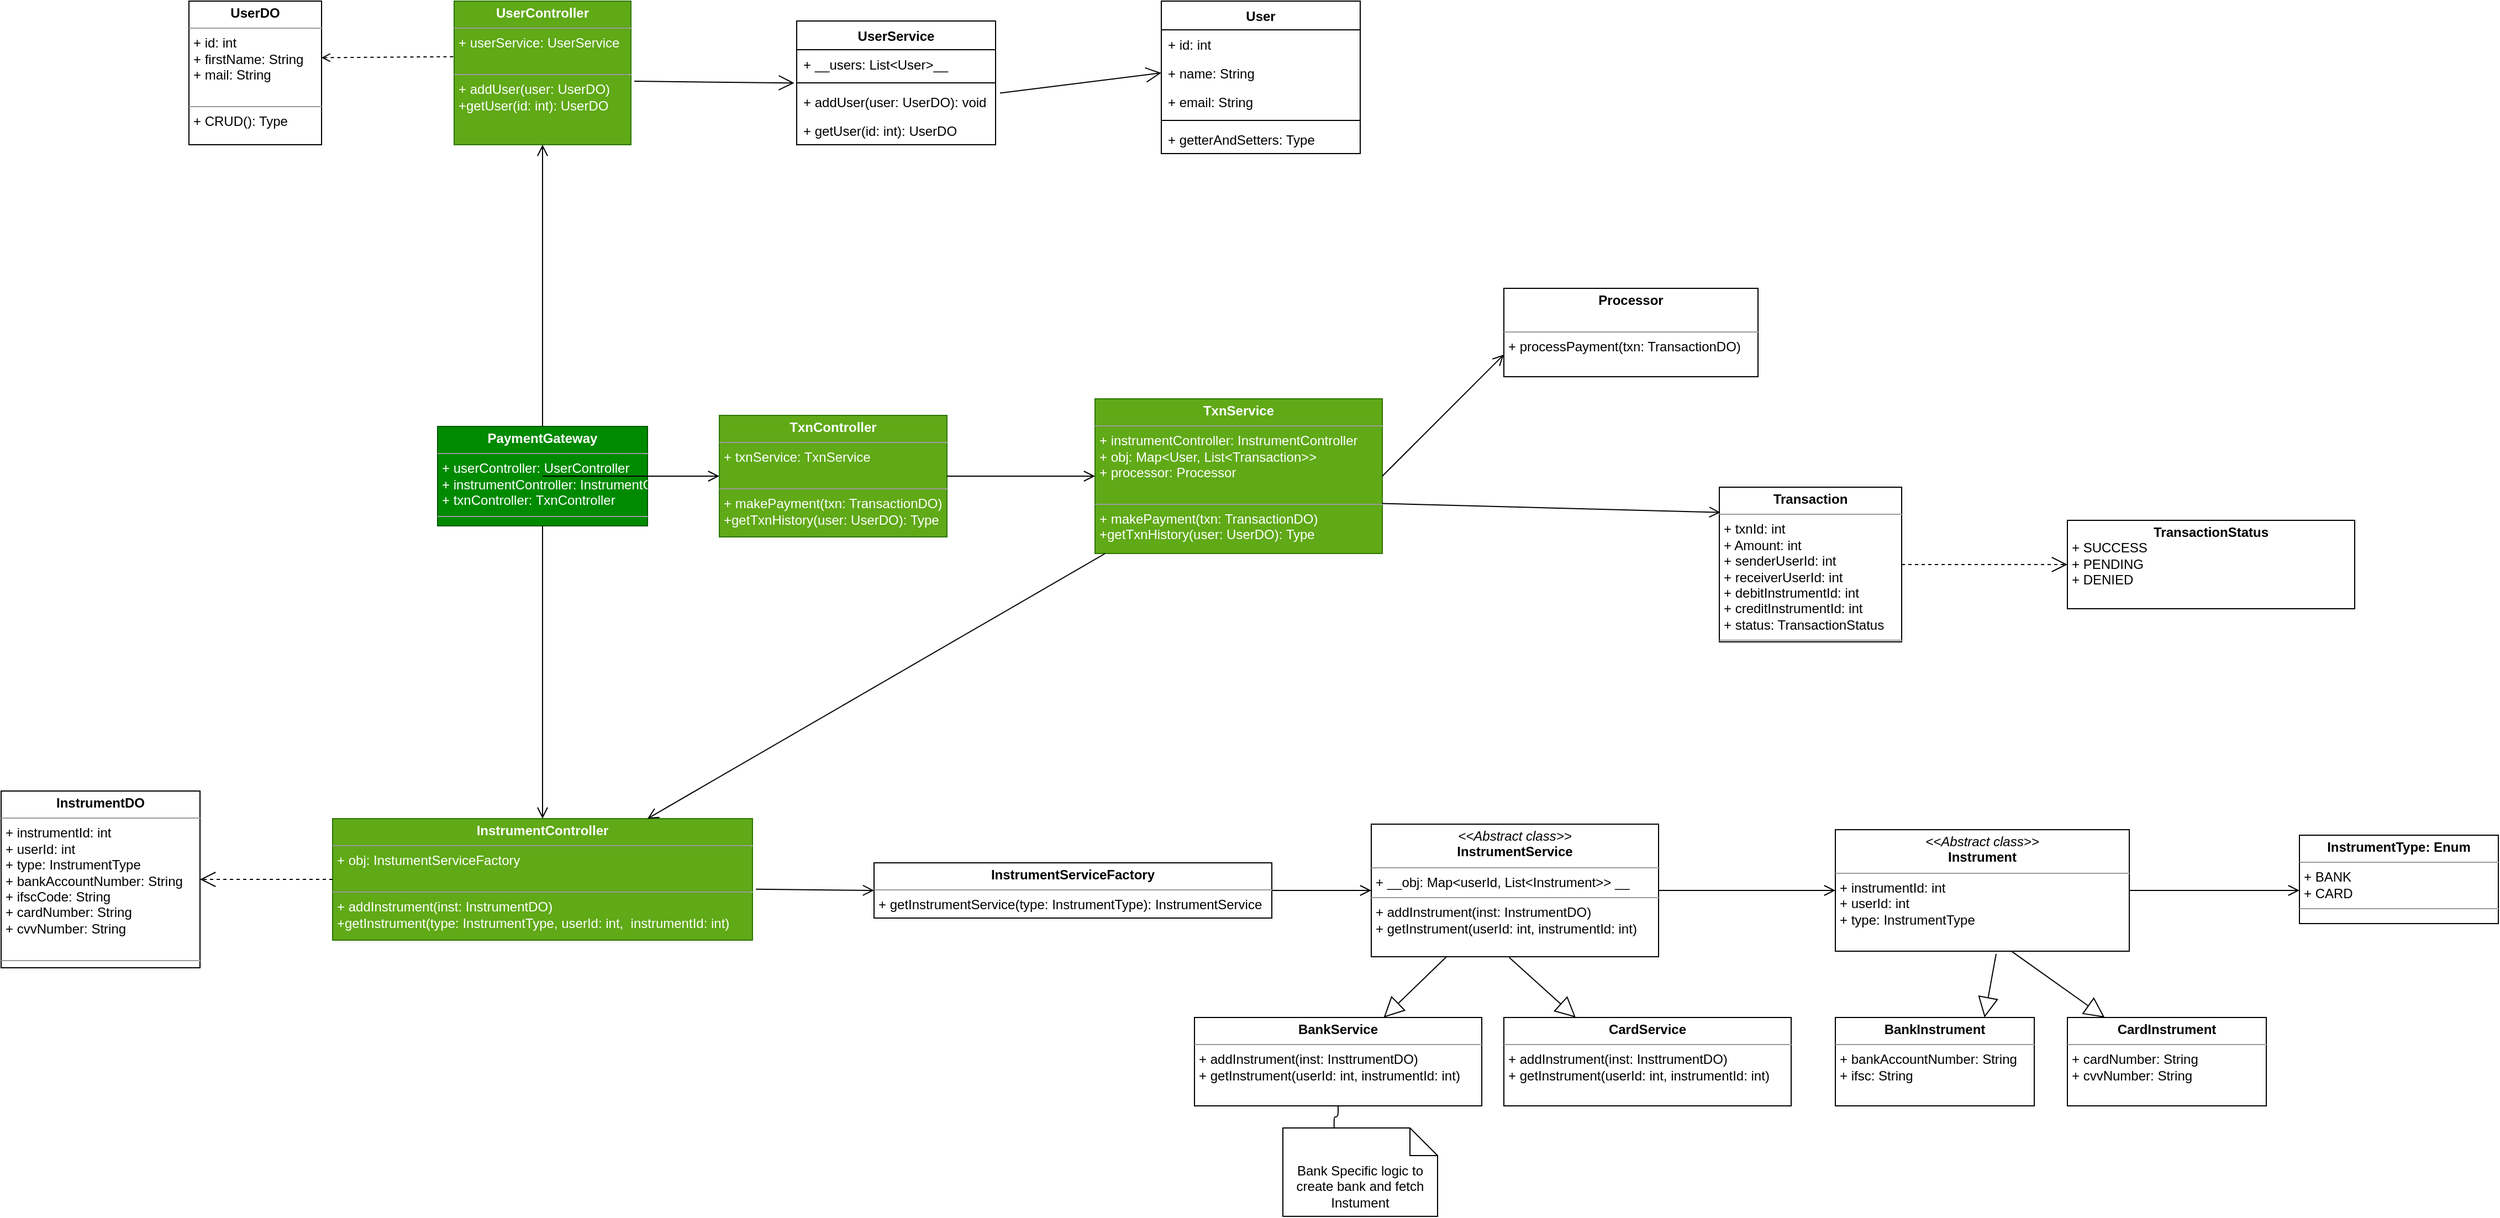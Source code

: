 <mxfile>
    <diagram id="Pl9PEIfsRqZkIzOmzycs" name="Page-1">
        <mxGraphModel dx="2565" dy="1273" grid="1" gridSize="10" guides="1" tooltips="1" connect="1" arrows="1" fold="1" page="1" pageScale="1" pageWidth="827" pageHeight="1169" math="0" shadow="0">
            <root>
                <mxCell id="0"/>
                <mxCell id="1" parent="0"/>
                <mxCell id="2" value="&lt;p style=&quot;margin:0px;margin-top:4px;text-align:center;&quot;&gt;&lt;b&gt;UserDO&lt;/b&gt;&lt;/p&gt;&lt;hr size=&quot;1&quot;&gt;&lt;p style=&quot;margin:0px;margin-left:4px;&quot;&gt;+ id: int&lt;/p&gt;&lt;p style=&quot;margin:0px;margin-left:4px;&quot;&gt;+ firstName: String&lt;/p&gt;&lt;p style=&quot;margin:0px;margin-left:4px;&quot;&gt;+ mail: String&lt;/p&gt;&lt;p style=&quot;margin:0px;margin-left:4px;&quot;&gt;&lt;br&gt;&lt;/p&gt;&lt;hr size=&quot;1&quot;&gt;&lt;p style=&quot;margin:0px;margin-left:4px;&quot;&gt;+ CRUD(): Type&lt;/p&gt;&lt;p style=&quot;margin:0px;margin-left:4px;&quot;&gt;&lt;br&gt;&lt;/p&gt;&lt;p style=&quot;margin:0px;margin-left:4px;&quot;&gt;&lt;br&gt;&lt;/p&gt;" style="verticalAlign=top;align=left;overflow=fill;fontSize=12;fontFamily=Helvetica;html=1;" vertex="1" parent="1">
                    <mxGeometry x="-480" width="120" height="130" as="geometry"/>
                </mxCell>
                <mxCell id="3" value="&lt;p style=&quot;margin:0px;margin-top:4px;text-align:center;&quot;&gt;&lt;b&gt;UserController&lt;/b&gt;&lt;/p&gt;&lt;hr size=&quot;1&quot;&gt;&lt;p style=&quot;margin:0px;margin-left:4px;&quot;&gt;+ userService: UserService&lt;/p&gt;&lt;p style=&quot;margin:0px;margin-left:4px;&quot;&gt;&lt;br&gt;&lt;/p&gt;&lt;hr size=&quot;1&quot;&gt;&lt;p style=&quot;margin:0px;margin-left:4px;&quot;&gt;+ addUser(user: UserDO)&lt;/p&gt;&lt;p style=&quot;margin:0px;margin-left:4px;&quot;&gt;+getUser(id: int): UserDO&lt;/p&gt;&lt;p style=&quot;margin:0px;margin-left:4px;&quot;&gt;&lt;br&gt;&lt;/p&gt;" style="verticalAlign=top;align=left;overflow=fill;fontSize=12;fontFamily=Helvetica;html=1;fillColor=#60a917;fontColor=#ffffff;strokeColor=#2D7600;" vertex="1" parent="1">
                    <mxGeometry x="-240" width="160" height="130" as="geometry"/>
                </mxCell>
                <mxCell id="4" value="" style="endArrow=open;html=1;rounded=0;align=center;verticalAlign=bottom;dashed=1;endFill=0;labelBackgroundColor=none;entryX=0.998;entryY=0.394;entryDx=0;entryDy=0;entryPerimeter=0;exitX=-0.005;exitY=0.387;exitDx=0;exitDy=0;exitPerimeter=0;" edge="1" parent="1" source="3" target="2">
                    <mxGeometry relative="1" as="geometry">
                        <mxPoint x="150" y="60" as="sourcePoint"/>
                        <mxPoint x="310" y="60" as="targetPoint"/>
                    </mxGeometry>
                </mxCell>
                <mxCell id="5" value="" style="resizable=0;html=1;align=center;verticalAlign=top;labelBackgroundColor=none;" connectable="0" vertex="1" parent="4">
                    <mxGeometry relative="1" as="geometry"/>
                </mxCell>
                <mxCell id="8" value="UserService" style="swimlane;fontStyle=1;align=center;verticalAlign=top;childLayout=stackLayout;horizontal=1;startSize=26;horizontalStack=0;resizeParent=1;resizeParentMax=0;resizeLast=0;collapsible=1;marginBottom=0;" vertex="1" parent="1">
                    <mxGeometry x="70" y="18" width="180" height="112" as="geometry"/>
                </mxCell>
                <mxCell id="9" value="+ __users: List&lt;User&gt;__" style="text;strokeColor=none;fillColor=none;align=left;verticalAlign=top;spacingLeft=4;spacingRight=4;overflow=hidden;rotatable=0;points=[[0,0.5],[1,0.5]];portConstraint=eastwest;" vertex="1" parent="8">
                    <mxGeometry y="26" width="180" height="26" as="geometry"/>
                </mxCell>
                <mxCell id="10" value="" style="line;strokeWidth=1;fillColor=none;align=left;verticalAlign=middle;spacingTop=-1;spacingLeft=3;spacingRight=3;rotatable=0;labelPosition=right;points=[];portConstraint=eastwest;strokeColor=inherit;" vertex="1" parent="8">
                    <mxGeometry y="52" width="180" height="8" as="geometry"/>
                </mxCell>
                <mxCell id="11" value="+ addUser(user: UserDO): void" style="text;strokeColor=none;fillColor=none;align=left;verticalAlign=top;spacingLeft=4;spacingRight=4;overflow=hidden;rotatable=0;points=[[0,0.5],[1,0.5]];portConstraint=eastwest;" vertex="1" parent="8">
                    <mxGeometry y="60" width="180" height="26" as="geometry"/>
                </mxCell>
                <mxCell id="16" value="+ getUser(id: int): UserDO" style="text;strokeColor=none;fillColor=none;align=left;verticalAlign=top;spacingLeft=4;spacingRight=4;overflow=hidden;rotatable=0;points=[[0,0.5],[1,0.5]];portConstraint=eastwest;" vertex="1" parent="8">
                    <mxGeometry y="86" width="180" height="26" as="geometry"/>
                </mxCell>
                <mxCell id="18" value="" style="endArrow=open;endFill=1;endSize=12;html=1;exitX=1.019;exitY=0.558;exitDx=0;exitDy=0;exitPerimeter=0;entryX=-0.012;entryY=0.518;entryDx=0;entryDy=0;entryPerimeter=0;" edge="1" parent="1" source="3" target="10">
                    <mxGeometry width="160" relative="1" as="geometry">
                        <mxPoint x="290" y="-80" as="sourcePoint"/>
                        <mxPoint x="450" y="-80" as="targetPoint"/>
                    </mxGeometry>
                </mxCell>
                <mxCell id="19" value="User" style="swimlane;fontStyle=1;align=center;verticalAlign=top;childLayout=stackLayout;horizontal=1;startSize=26;horizontalStack=0;resizeParent=1;resizeParentMax=0;resizeLast=0;collapsible=1;marginBottom=0;" vertex="1" parent="1">
                    <mxGeometry x="400" width="180" height="138" as="geometry"/>
                </mxCell>
                <mxCell id="20" value="+ id: int" style="text;strokeColor=none;fillColor=none;align=left;verticalAlign=top;spacingLeft=4;spacingRight=4;overflow=hidden;rotatable=0;points=[[0,0.5],[1,0.5]];portConstraint=eastwest;" vertex="1" parent="19">
                    <mxGeometry y="26" width="180" height="26" as="geometry"/>
                </mxCell>
                <mxCell id="24" value="+ name: String" style="text;strokeColor=none;fillColor=none;align=left;verticalAlign=top;spacingLeft=4;spacingRight=4;overflow=hidden;rotatable=0;points=[[0,0.5],[1,0.5]];portConstraint=eastwest;" vertex="1" parent="19">
                    <mxGeometry y="52" width="180" height="26" as="geometry"/>
                </mxCell>
                <mxCell id="25" value="+ email: String" style="text;strokeColor=none;fillColor=none;align=left;verticalAlign=top;spacingLeft=4;spacingRight=4;overflow=hidden;rotatable=0;points=[[0,0.5],[1,0.5]];portConstraint=eastwest;" vertex="1" parent="19">
                    <mxGeometry y="78" width="180" height="26" as="geometry"/>
                </mxCell>
                <mxCell id="21" value="" style="line;strokeWidth=1;fillColor=none;align=left;verticalAlign=middle;spacingTop=-1;spacingLeft=3;spacingRight=3;rotatable=0;labelPosition=right;points=[];portConstraint=eastwest;strokeColor=inherit;" vertex="1" parent="19">
                    <mxGeometry y="104" width="180" height="8" as="geometry"/>
                </mxCell>
                <mxCell id="22" value="+ getterAndSetters: Type" style="text;strokeColor=none;fillColor=none;align=left;verticalAlign=top;spacingLeft=4;spacingRight=4;overflow=hidden;rotatable=0;points=[[0,0.5],[1,0.5]];portConstraint=eastwest;" vertex="1" parent="19">
                    <mxGeometry y="112" width="180" height="26" as="geometry"/>
                </mxCell>
                <mxCell id="26" value="" style="endArrow=open;endFill=1;endSize=12;html=1;exitX=1.022;exitY=0.2;exitDx=0;exitDy=0;exitPerimeter=0;entryX=0;entryY=0.5;entryDx=0;entryDy=0;" edge="1" parent="1" source="11" target="24">
                    <mxGeometry width="160" relative="1" as="geometry">
                        <mxPoint x="510" y="195.53" as="sourcePoint"/>
                        <mxPoint x="603.72" y="189.998" as="targetPoint"/>
                    </mxGeometry>
                </mxCell>
                <mxCell id="27" value="&lt;p style=&quot;margin:0px;margin-top:4px;text-align:center;&quot;&gt;&lt;b&gt;PaymentGateway&lt;/b&gt;&lt;/p&gt;&lt;hr size=&quot;1&quot;&gt;&lt;p style=&quot;margin:0px;margin-left:4px;&quot;&gt;+ userController: UserController&lt;/p&gt;&lt;p style=&quot;margin:0px;margin-left:4px;&quot;&gt;+ instrumentController: InstrumentController&lt;/p&gt;&lt;p style=&quot;margin:0px;margin-left:4px;&quot;&gt;+ txnController: TxnController&lt;/p&gt;&lt;hr size=&quot;1&quot;&gt;&lt;p style=&quot;margin:0px;margin-left:4px;&quot;&gt;&lt;br&gt;&lt;/p&gt;&lt;p style=&quot;margin:0px;margin-left:4px;&quot;&gt;&lt;br&gt;&lt;/p&gt;" style="verticalAlign=top;align=left;overflow=fill;fontSize=12;fontFamily=Helvetica;html=1;fillColor=#008a00;fontColor=#ffffff;strokeColor=#005700;" vertex="1" parent="1">
                    <mxGeometry x="-255" y="385" width="190" height="90" as="geometry"/>
                </mxCell>
                <mxCell id="28" value="" style="endArrow=open;startArrow=none;endFill=0;startFill=0;endSize=8;html=1;verticalAlign=bottom;labelBackgroundColor=none;strokeWidth=1;entryX=0.5;entryY=1;entryDx=0;entryDy=0;exitX=0.5;exitY=0;exitDx=0;exitDy=0;" edge="1" parent="1" source="27" target="3">
                    <mxGeometry width="160" relative="1" as="geometry">
                        <mxPoint x="220" y="250" as="sourcePoint"/>
                        <mxPoint x="380" y="250" as="targetPoint"/>
                    </mxGeometry>
                </mxCell>
                <mxCell id="29" value="&lt;p style=&quot;margin:0px;margin-top:4px;text-align:center;&quot;&gt;&lt;b&gt;TxnController&lt;/b&gt;&lt;/p&gt;&lt;hr size=&quot;1&quot;&gt;&lt;p style=&quot;margin:0px;margin-left:4px;&quot;&gt;+ txnService: TxnService&lt;/p&gt;&lt;p style=&quot;margin:0px;margin-left:4px;&quot;&gt;&lt;br&gt;&lt;/p&gt;&lt;hr size=&quot;1&quot;&gt;&lt;p style=&quot;margin:0px;margin-left:4px;&quot;&gt;+ makePayment(txn: TransactionDO)&lt;/p&gt;&lt;p style=&quot;margin:0px;margin-left:4px;&quot;&gt;+getTxnHistory(user: UserDO): Type&lt;/p&gt;&lt;p style=&quot;margin:0px;margin-left:4px;&quot;&gt;&lt;br&gt;&lt;/p&gt;" style="verticalAlign=top;align=left;overflow=fill;fontSize=12;fontFamily=Helvetica;html=1;fillColor=#60a917;fontColor=#ffffff;strokeColor=#2D7600;" vertex="1" parent="1">
                    <mxGeometry y="375" width="206" height="110" as="geometry"/>
                </mxCell>
                <mxCell id="30" value="" style="endArrow=open;startArrow=none;endFill=0;startFill=0;endSize=8;html=1;verticalAlign=bottom;labelBackgroundColor=none;strokeWidth=1;entryX=0;entryY=0.5;entryDx=0;entryDy=0;" edge="1" parent="1" target="29">
                    <mxGeometry width="160" relative="1" as="geometry">
                        <mxPoint x="-160" y="430" as="sourcePoint"/>
                        <mxPoint x="228.48" y="151.95" as="targetPoint"/>
                    </mxGeometry>
                </mxCell>
                <mxCell id="31" value="&lt;p style=&quot;margin:0px;margin-top:4px;text-align:center;&quot;&gt;&lt;b&gt;TxnService&lt;/b&gt;&lt;/p&gt;&lt;hr size=&quot;1&quot;&gt;&lt;p style=&quot;margin:0px;margin-left:4px;&quot;&gt;+ instrumentController: InstrumentController&lt;/p&gt;&lt;p style=&quot;margin:0px;margin-left:4px;&quot;&gt;+ obj: Map&amp;lt;User, List&amp;lt;Transaction&amp;gt;&amp;gt;&lt;/p&gt;&lt;p style=&quot;margin:0px;margin-left:4px;&quot;&gt;+ processor: Processor&lt;/p&gt;&lt;p style=&quot;margin:0px;margin-left:4px;&quot;&gt;&lt;br&gt;&lt;/p&gt;&lt;hr size=&quot;1&quot;&gt;&lt;p style=&quot;margin:0px;margin-left:4px;&quot;&gt;+ makePayment(txn: TransactionDO)&lt;/p&gt;&lt;p style=&quot;margin:0px;margin-left:4px;&quot;&gt;+getTxnHistory(user: UserDO): Type&lt;/p&gt;&lt;p style=&quot;margin:0px;margin-left:4px;&quot;&gt;&lt;br&gt;&lt;/p&gt;" style="verticalAlign=top;align=left;overflow=fill;fontSize=12;fontFamily=Helvetica;html=1;fillColor=#60a917;fontColor=#ffffff;strokeColor=#2D7600;" vertex="1" parent="1">
                    <mxGeometry x="340" y="360" width="260" height="140" as="geometry"/>
                </mxCell>
                <mxCell id="34" value="&lt;p style=&quot;margin:0px;margin-top:4px;text-align:center;&quot;&gt;&lt;b&gt;Processor&lt;/b&gt;&lt;/p&gt;&lt;p style=&quot;margin:0px;margin-left:4px;&quot;&gt;&lt;br&gt;&lt;/p&gt;&lt;hr size=&quot;1&quot;&gt;&lt;p style=&quot;margin:0px;margin-left:4px;&quot;&gt;+ processPayment(txn: TransactionDO)&lt;/p&gt;" style="verticalAlign=top;align=left;overflow=fill;fontSize=12;fontFamily=Helvetica;html=1;" vertex="1" parent="1">
                    <mxGeometry x="710" y="260" width="230" height="80" as="geometry"/>
                </mxCell>
                <mxCell id="35" value="&lt;p style=&quot;margin:0px;margin-top:4px;text-align:center;&quot;&gt;&lt;b&gt;Transaction&lt;/b&gt;&lt;/p&gt;&lt;hr size=&quot;1&quot;&gt;&lt;p style=&quot;margin:0px;margin-left:4px;&quot;&gt;+ txnId: int&lt;/p&gt;&lt;p style=&quot;margin:0px;margin-left:4px;&quot;&gt;+ Amount: int&lt;/p&gt;&lt;p style=&quot;margin:0px;margin-left:4px;&quot;&gt;+ senderUserId: int&lt;/p&gt;&lt;p style=&quot;margin:0px;margin-left:4px;&quot;&gt;+ receiverUserId: int&lt;/p&gt;&lt;p style=&quot;margin:0px;margin-left:4px;&quot;&gt;+ debitInstrumentId: int&lt;/p&gt;&lt;p style=&quot;margin:0px;margin-left:4px;&quot;&gt;+ creditInstrumentId: int&lt;/p&gt;&lt;p style=&quot;margin:0px;margin-left:4px;&quot;&gt;+ status: TransactionStatus&lt;/p&gt;&lt;hr size=&quot;1&quot;&gt;&lt;p style=&quot;margin:0px;margin-left:4px;&quot;&gt;&lt;br&gt;&lt;/p&gt;" style="verticalAlign=top;align=left;overflow=fill;fontSize=12;fontFamily=Helvetica;html=1;" vertex="1" parent="1">
                    <mxGeometry x="905" y="440" width="165" height="140" as="geometry"/>
                </mxCell>
                <mxCell id="36" value="&lt;p style=&quot;margin:0px;margin-top:4px;text-align:center;&quot;&gt;&lt;b&gt;TransactionStatus&lt;/b&gt;&lt;/p&gt;&lt;p style=&quot;margin:0px;margin-left:4px;&quot;&gt;+ SUCCESS&lt;/p&gt;&lt;p style=&quot;margin:0px;margin-left:4px;&quot;&gt;+ PENDING&lt;/p&gt;&lt;p style=&quot;margin:0px;margin-left:4px;&quot;&gt;+ DENIED&lt;/p&gt;&lt;p style=&quot;margin:0px;margin-left:4px;&quot;&gt;&lt;br&gt;&lt;/p&gt;&lt;p style=&quot;margin:0px;margin-left:4px;&quot;&gt;&lt;br&gt;&lt;/p&gt;" style="verticalAlign=top;align=left;overflow=fill;fontSize=12;fontFamily=Helvetica;html=1;" vertex="1" parent="1">
                    <mxGeometry x="1220" y="470" width="260" height="80" as="geometry"/>
                </mxCell>
                <mxCell id="37" value="" style="endArrow=open;startArrow=none;endFill=0;startFill=0;endSize=8;html=1;verticalAlign=bottom;labelBackgroundColor=none;strokeWidth=1;exitX=1;exitY=0.5;exitDx=0;exitDy=0;entryX=0;entryY=0.75;entryDx=0;entryDy=0;" edge="1" parent="1" source="31" target="34">
                    <mxGeometry width="160" relative="1" as="geometry">
                        <mxPoint x="530" y="533.61" as="sourcePoint"/>
                        <mxPoint x="650" y="470" as="targetPoint"/>
                    </mxGeometry>
                </mxCell>
                <mxCell id="38" value="" style="endArrow=open;startArrow=none;endFill=0;startFill=0;endSize=8;html=1;verticalAlign=bottom;labelBackgroundColor=none;strokeWidth=1;exitX=0.999;exitY=0.677;exitDx=0;exitDy=0;exitPerimeter=0;entryX=0.006;entryY=0.163;entryDx=0;entryDy=0;entryPerimeter=0;" edge="1" parent="1" source="31" target="35">
                    <mxGeometry width="160" relative="1" as="geometry">
                        <mxPoint x="590" y="490" as="sourcePoint"/>
                        <mxPoint x="660" y="480" as="targetPoint"/>
                    </mxGeometry>
                </mxCell>
                <mxCell id="40" value="" style="endArrow=open;endSize=12;dashed=1;html=1;entryX=0;entryY=0.5;entryDx=0;entryDy=0;" edge="1" parent="1" source="35" target="36">
                    <mxGeometry width="160" relative="1" as="geometry">
                        <mxPoint x="910" y="620" as="sourcePoint"/>
                        <mxPoint x="1070" y="620" as="targetPoint"/>
                    </mxGeometry>
                </mxCell>
                <mxCell id="41" value="" style="endArrow=open;startArrow=none;endFill=0;startFill=0;endSize=8;html=1;verticalAlign=bottom;labelBackgroundColor=none;strokeWidth=1;" edge="1" parent="1" source="29" target="31">
                    <mxGeometry width="160" relative="1" as="geometry">
                        <mxPoint x="192.47" y="341.23" as="sourcePoint"/>
                        <mxPoint x="345.236" y="277.62" as="targetPoint"/>
                    </mxGeometry>
                </mxCell>
                <mxCell id="43" value="&lt;p style=&quot;margin:0px;margin-top:4px;text-align:center;&quot;&gt;&lt;b&gt;InstrumentController&lt;/b&gt;&lt;/p&gt;&lt;hr size=&quot;1&quot;&gt;&lt;p style=&quot;margin:0px;margin-left:4px;&quot;&gt;+ obj: InstumentServiceFactory&lt;/p&gt;&lt;p style=&quot;margin:0px;margin-left:4px;&quot;&gt;&lt;br&gt;&lt;/p&gt;&lt;hr size=&quot;1&quot;&gt;&lt;p style=&quot;margin:0px;margin-left:4px;&quot;&gt;+ addInstrument(inst: InstrumentDO)&lt;/p&gt;&lt;p style=&quot;margin:0px;margin-left:4px;&quot;&gt;+getInstrument(type: InstrumentType, userId: int,&amp;nbsp; instrumentId: int)&lt;/p&gt;&lt;p style=&quot;margin:0px;margin-left:4px;&quot;&gt;&lt;br&gt;&lt;/p&gt;" style="verticalAlign=top;align=left;overflow=fill;fontSize=12;fontFamily=Helvetica;html=1;fillColor=#60a917;fontColor=#ffffff;strokeColor=#2D7600;" vertex="1" parent="1">
                    <mxGeometry x="-350" y="740" width="380" height="110" as="geometry"/>
                </mxCell>
                <mxCell id="44" value="&lt;p style=&quot;margin:0px;margin-top:4px;text-align:center;&quot;&gt;&lt;b&gt;InstrumentServiceFactory&lt;/b&gt;&lt;/p&gt;&lt;hr size=&quot;1&quot;&gt;&lt;p style=&quot;margin:0px;margin-left:4px;&quot;&gt;+ getInstrumentService(type: InstrumentType): InstrumentService&lt;/p&gt;&lt;p style=&quot;margin:0px;margin-left:4px;&quot;&gt;&lt;br&gt;&lt;/p&gt;&lt;hr size=&quot;1&quot;&gt;&lt;p style=&quot;margin:0px;margin-left:4px;&quot;&gt;&lt;br&gt;&lt;/p&gt;&lt;p style=&quot;margin:0px;margin-left:4px;&quot;&gt;&lt;br&gt;&lt;/p&gt;" style="verticalAlign=top;align=left;overflow=fill;fontSize=12;fontFamily=Helvetica;html=1;" vertex="1" parent="1">
                    <mxGeometry x="140" y="780" width="360" height="50" as="geometry"/>
                </mxCell>
                <mxCell id="45" value="&lt;p style=&quot;margin:0px;margin-top:4px;text-align:center;&quot;&gt;&lt;b&gt;InstrumentDO&lt;/b&gt;&lt;/p&gt;&lt;hr size=&quot;1&quot;&gt;&lt;p style=&quot;margin:0px;margin-left:4px;&quot;&gt;+ instrumentId: int&lt;/p&gt;&lt;p style=&quot;margin:0px;margin-left:4px;&quot;&gt;+ userId: int&lt;/p&gt;&lt;p style=&quot;margin:0px;margin-left:4px;&quot;&gt;+ type: InstrumentType&lt;/p&gt;&lt;p style=&quot;margin:0px;margin-left:4px;&quot;&gt;+ bankAccountNumber: String&lt;/p&gt;&lt;p style=&quot;margin:0px;margin-left:4px;&quot;&gt;+ ifscCode: String&lt;/p&gt;&lt;p style=&quot;margin:0px;margin-left:4px;&quot;&gt;+ cardNumber: String&lt;/p&gt;&lt;p style=&quot;margin:0px;margin-left:4px;&quot;&gt;+ cvvNumber: String&lt;/p&gt;&lt;p style=&quot;margin:0px;margin-left:4px;&quot;&gt;&lt;br&gt;&lt;/p&gt;&lt;hr size=&quot;1&quot;&gt;&lt;p style=&quot;margin:0px;margin-left:4px;&quot;&gt;&lt;br&gt;&lt;/p&gt;" style="verticalAlign=top;align=left;overflow=fill;fontSize=12;fontFamily=Helvetica;html=1;" vertex="1" parent="1">
                    <mxGeometry x="-650" y="715" width="180" height="160" as="geometry"/>
                </mxCell>
                <mxCell id="47" value="&lt;p style=&quot;margin:0px;margin-top:4px;text-align:center;&quot;&gt;&lt;i&gt;&amp;lt;&amp;lt;Abstract class&amp;gt;&amp;gt;&lt;/i&gt;&lt;br&gt;&lt;b&gt;InstrumentService&lt;/b&gt;&lt;/p&gt;&lt;hr size=&quot;1&quot;&gt;&lt;p style=&quot;margin:0px;margin-left:4px;&quot;&gt;+ __obj: Map&amp;lt;userId, List&amp;lt;Instrument&amp;gt;&amp;gt; __&lt;br&gt;&lt;/p&gt;&lt;hr size=&quot;1&quot;&gt;&lt;p style=&quot;margin:0px;margin-left:4px;&quot;&gt;+ addInstrument(inst: InstrumentDO)&lt;br&gt;+ getInstrument(userId: int, instrumentId: int)&lt;/p&gt;" style="verticalAlign=top;align=left;overflow=fill;fontSize=12;fontFamily=Helvetica;html=1;" vertex="1" parent="1">
                    <mxGeometry x="590" y="745" width="260" height="120" as="geometry"/>
                </mxCell>
                <mxCell id="48" value="&lt;p style=&quot;margin:0px;margin-top:4px;text-align:center;&quot;&gt;&lt;i&gt;&amp;lt;&amp;lt;Abstract class&amp;gt;&amp;gt;&lt;/i&gt;&lt;br&gt;&lt;b&gt;Instrument&lt;/b&gt;&lt;/p&gt;&lt;hr size=&quot;1&quot;&gt;&lt;p style=&quot;margin:0px;margin-left:4px;&quot;&gt;+ instrumentId: int&lt;br&gt;&lt;/p&gt;&lt;p style=&quot;margin:0px;margin-left:4px;&quot;&gt;+ userId: int&lt;/p&gt;&lt;p style=&quot;margin:0px;margin-left:4px;&quot;&gt;+ type: InstrumentType&lt;/p&gt;" style="verticalAlign=top;align=left;overflow=fill;fontSize=12;fontFamily=Helvetica;html=1;" vertex="1" parent="1">
                    <mxGeometry x="1010" y="750" width="266" height="110" as="geometry"/>
                </mxCell>
                <mxCell id="49" value="&lt;p style=&quot;margin:0px;margin-top:4px;text-align:center;&quot;&gt;&lt;b&gt;InstrumentType: Enum&lt;/b&gt;&lt;/p&gt;&lt;hr size=&quot;1&quot;&gt;&lt;p style=&quot;margin:0px;margin-left:4px;&quot;&gt;+ BANK&lt;/p&gt;&lt;p style=&quot;margin:0px;margin-left:4px;&quot;&gt;+ CARD&lt;/p&gt;&lt;hr size=&quot;1&quot;&gt;&lt;p style=&quot;margin:0px;margin-left:4px;&quot;&gt;&lt;br&gt;&lt;/p&gt;" style="verticalAlign=top;align=left;overflow=fill;fontSize=12;fontFamily=Helvetica;html=1;" vertex="1" parent="1">
                    <mxGeometry x="1430" y="755" width="180" height="80" as="geometry"/>
                </mxCell>
                <mxCell id="51" value="&lt;p style=&quot;margin:0px;margin-top:4px;text-align:center;&quot;&gt;&lt;b&gt;BankInstrument&lt;/b&gt;&lt;/p&gt;&lt;hr size=&quot;1&quot;&gt;&lt;p style=&quot;margin:0px;margin-left:4px;&quot;&gt;+ bankAccountNumber: String&lt;/p&gt;&lt;p style=&quot;margin:0px;margin-left:4px;&quot;&gt;+ ifsc: String&lt;/p&gt;" style="verticalAlign=top;align=left;overflow=fill;fontSize=12;fontFamily=Helvetica;html=1;" vertex="1" parent="1">
                    <mxGeometry x="1010" y="920" width="180" height="80" as="geometry"/>
                </mxCell>
                <mxCell id="52" value="&lt;p style=&quot;margin:0px;margin-top:4px;text-align:center;&quot;&gt;&lt;b&gt;CardInstrument&lt;/b&gt;&lt;/p&gt;&lt;hr size=&quot;1&quot;&gt;&lt;p style=&quot;margin:0px;margin-left:4px;&quot;&gt;+ cardNumber: String&lt;/p&gt;&lt;p style=&quot;margin:0px;margin-left:4px;&quot;&gt;+ cvvNumber: String&lt;/p&gt;" style="verticalAlign=top;align=left;overflow=fill;fontSize=12;fontFamily=Helvetica;html=1;" vertex="1" parent="1">
                    <mxGeometry x="1220" y="920" width="180" height="80" as="geometry"/>
                </mxCell>
                <mxCell id="53" value="&lt;p style=&quot;margin:0px;margin-top:4px;text-align:center;&quot;&gt;&lt;b&gt;BankService&lt;/b&gt;&lt;/p&gt;&lt;hr size=&quot;1&quot;&gt;&lt;p style=&quot;margin:0px;margin-left:4px;&quot;&gt;+ addInstrument(inst: InsttrumentDO)&lt;/p&gt;&lt;p style=&quot;margin:0px;margin-left:4px;&quot;&gt;+ getInstrument(userId: int, instrumentId: int)&lt;/p&gt;" style="verticalAlign=top;align=left;overflow=fill;fontSize=12;fontFamily=Helvetica;html=1;" vertex="1" parent="1">
                    <mxGeometry x="430" y="920" width="260" height="80" as="geometry"/>
                </mxCell>
                <mxCell id="54" value="Bank Specific logic to create bank and fetch Instument" style="shape=note2;boundedLbl=1;whiteSpace=wrap;html=1;size=25;verticalAlign=top;align=center;" vertex="1" parent="1">
                    <mxGeometry x="510" y="1020" width="140" height="80" as="geometry"/>
                </mxCell>
                <mxCell id="56" value="&lt;p style=&quot;margin:0px;margin-top:4px;text-align:center;&quot;&gt;&lt;b&gt;CardService&lt;/b&gt;&lt;/p&gt;&lt;hr size=&quot;1&quot;&gt;&lt;p style=&quot;margin:0px;margin-left:4px;&quot;&gt;+ addInstrument(inst: InsttrumentDO)&lt;/p&gt;&lt;p style=&quot;margin:0px;margin-left:4px;&quot;&gt;+ getInstrument(userId: int, instrumentId: int)&lt;/p&gt;" style="verticalAlign=top;align=left;overflow=fill;fontSize=12;fontFamily=Helvetica;html=1;" vertex="1" parent="1">
                    <mxGeometry x="710" y="920" width="260" height="80" as="geometry"/>
                </mxCell>
                <mxCell id="59" value="" style="endArrow=open;startArrow=none;endFill=0;startFill=0;endSize=8;html=1;verticalAlign=bottom;labelBackgroundColor=none;strokeWidth=1;entryX=0.5;entryY=0;entryDx=0;entryDy=0;exitX=0.5;exitY=1;exitDx=0;exitDy=0;" edge="1" parent="1" source="27" target="43">
                    <mxGeometry width="160" relative="1" as="geometry">
                        <mxPoint x="74.23" y="523.61" as="sourcePoint"/>
                        <mxPoint x="159.996" y="420.0" as="targetPoint"/>
                    </mxGeometry>
                </mxCell>
                <mxCell id="60" value="" style="endArrow=open;endSize=12;dashed=1;html=1;exitX=0;exitY=0.5;exitDx=0;exitDy=0;entryX=1;entryY=0.5;entryDx=0;entryDy=0;" edge="1" parent="1" source="43" target="45">
                    <mxGeometry width="160" relative="1" as="geometry">
                        <mxPoint x="120" y="860" as="sourcePoint"/>
                        <mxPoint x="280" y="860" as="targetPoint"/>
                    </mxGeometry>
                </mxCell>
                <mxCell id="61" value="" style="endArrow=open;startArrow=none;endFill=0;startFill=0;endSize=8;html=1;verticalAlign=bottom;labelBackgroundColor=none;strokeWidth=1;" edge="1" parent="1" source="31" target="43">
                    <mxGeometry width="160" relative="1" as="geometry">
                        <mxPoint x="176.01" y="500.0" as="sourcePoint"/>
                        <mxPoint x="180.0" y="764.82" as="targetPoint"/>
                    </mxGeometry>
                </mxCell>
                <mxCell id="62" value="" style="endArrow=open;startArrow=none;endFill=0;startFill=0;endSize=8;html=1;verticalAlign=bottom;labelBackgroundColor=none;strokeWidth=1;exitX=1.008;exitY=0.581;exitDx=0;exitDy=0;exitPerimeter=0;entryX=0;entryY=0.5;entryDx=0;entryDy=0;" edge="1" parent="1" source="43" target="44">
                    <mxGeometry width="160" relative="1" as="geometry">
                        <mxPoint x="304.06" y="540.0" as="sourcePoint"/>
                        <mxPoint x="-55.761" y="750" as="targetPoint"/>
                    </mxGeometry>
                </mxCell>
                <mxCell id="63" value="" style="endArrow=open;startArrow=none;endFill=0;startFill=0;endSize=8;html=1;verticalAlign=bottom;labelBackgroundColor=none;strokeWidth=1;exitX=1;exitY=0.5;exitDx=0;exitDy=0;entryX=0;entryY=0.5;entryDx=0;entryDy=0;" edge="1" parent="1" source="44" target="47">
                    <mxGeometry width="160" relative="1" as="geometry">
                        <mxPoint x="43.04" y="813.91" as="sourcePoint"/>
                        <mxPoint x="210" y="980" as="targetPoint"/>
                    </mxGeometry>
                </mxCell>
                <mxCell id="64" value="" style="endArrow=open;startArrow=none;endFill=0;startFill=0;endSize=8;html=1;verticalAlign=bottom;labelBackgroundColor=none;strokeWidth=1;entryX=0;entryY=0.5;entryDx=0;entryDy=0;exitX=1;exitY=0.5;exitDx=0;exitDy=0;" edge="1" parent="1" source="47" target="48">
                    <mxGeometry width="160" relative="1" as="geometry">
                        <mxPoint x="390" y="1050" as="sourcePoint"/>
                        <mxPoint x="454.02" y="1150" as="targetPoint"/>
                    </mxGeometry>
                </mxCell>
                <mxCell id="65" value="" style="endArrow=open;startArrow=none;endFill=0;startFill=0;endSize=8;html=1;verticalAlign=bottom;labelBackgroundColor=none;strokeWidth=1;entryX=0;entryY=0.625;entryDx=0;entryDy=0;entryPerimeter=0;exitX=1;exitY=0.5;exitDx=0;exitDy=0;" edge="1" parent="1" source="48" target="49">
                    <mxGeometry width="160" relative="1" as="geometry">
                        <mxPoint x="750" y="1058" as="sourcePoint"/>
                        <mxPoint x="840" y="1072.5" as="targetPoint"/>
                    </mxGeometry>
                </mxCell>
                <mxCell id="66" value="" style="endArrow=block;endSize=16;endFill=0;html=1;exitX=0.547;exitY=1.022;exitDx=0;exitDy=0;exitPerimeter=0;entryX=0.75;entryY=0;entryDx=0;entryDy=0;" edge="1" parent="1" source="48" target="51">
                    <mxGeometry width="160" relative="1" as="geometry">
                        <mxPoint x="650" y="1110" as="sourcePoint"/>
                        <mxPoint x="810" y="1110" as="targetPoint"/>
                    </mxGeometry>
                </mxCell>
                <mxCell id="67" value="" style="endArrow=block;endSize=16;endFill=0;html=1;exitX=0.6;exitY=1.002;exitDx=0;exitDy=0;exitPerimeter=0;" edge="1" parent="1" source="48" target="52">
                    <mxGeometry width="160" relative="1" as="geometry">
                        <mxPoint x="635.502" y="1132.42" as="sourcePoint"/>
                        <mxPoint x="559" y="1230" as="targetPoint"/>
                    </mxGeometry>
                </mxCell>
                <mxCell id="68" value="" style="endArrow=block;endSize=16;endFill=0;html=1;" edge="1" parent="1" source="47" target="53">
                    <mxGeometry width="160" relative="1" as="geometry">
                        <mxPoint x="210.002" y="1110" as="sourcePoint"/>
                        <mxPoint x="140" y="1200" as="targetPoint"/>
                    </mxGeometry>
                </mxCell>
                <mxCell id="69" value="" style="endArrow=block;endSize=16;endFill=0;html=1;exitX=0.48;exitY=1.005;exitDx=0;exitDy=0;exitPerimeter=0;entryX=0.25;entryY=0;entryDx=0;entryDy=0;" edge="1" parent="1" source="47" target="56">
                    <mxGeometry width="160" relative="1" as="geometry">
                        <mxPoint x="237.895" y="1120" as="sourcePoint"/>
                        <mxPoint x="204.737" y="1210" as="targetPoint"/>
                    </mxGeometry>
                </mxCell>
                <mxCell id="70" value="" style="edgeStyle=elbowEdgeStyle;html=1;endArrow=none;elbow=vertical;exitX=0.5;exitY=1;exitDx=0;exitDy=0;entryX=0.331;entryY=-0.002;entryDx=0;entryDy=0;entryPerimeter=0;" edge="1" parent="1" source="53" target="54">
                    <mxGeometry width="160" relative="1" as="geometry">
                        <mxPoint x="20" y="1440" as="sourcePoint"/>
                        <mxPoint x="180" y="1440" as="targetPoint"/>
                    </mxGeometry>
                </mxCell>
            </root>
        </mxGraphModel>
    </diagram>
</mxfile>